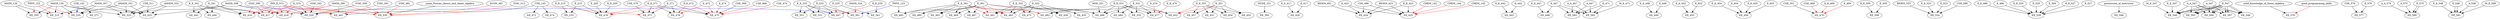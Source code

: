 digraph G {
    edge [color=black];
    MATH_126 -> EE_205;
    MATH_136 -> EE_205;
    edge [color=red];
    PHYS_122 -> EE_205;
    edge [color=black];
    MATH_126 -> EE_215;
    MATH_307 -> EE_215;
    MATH_136 -> EE_215;
    edge [color=red];
    PHYS_122 -> EE_215;
    edge [color=black];
    E_E_215 -> EE_233;
    E_215 -> EE_233;
    edge [color=black];
    MATH_136 -> EE_235;
    MATH_307 -> EE_235;
    AMATH_351 -> EE_235;
    edge [color=red];
    PHYS_122 -> EE_235;
    edge [color=blue];
    CSE_142 -> EE_235;
    edge [color=black];
    CSE_142 -> EE_271;
    edge [color=black];
    E_E_233 -> EE_331;
    E_233 -> EE_331;
    edge [color=black];
    E_E_331 -> EE_332;
    E_331 -> EE_332;
    edge [color=black];
    E_E_235 -> EE_341;
    E_235 -> EE_341;
    edge [color=black];
    E_E_233 -> EE_351;
    E_233 -> EE_351;
    edge [color=black];
    E_E_233 -> EE_361;
    E_233 -> EE_361;
    edge [color=red];
    MATH_324 -> EE_361;
    edge [color=blue];
    PHYS_123 -> EE_361;
    edge [color=black];
    HCDE_231 -> EE_393;
    edge [color=black];
    E_E_341 -> EE_416;
    E_341 -> EE_416;
    edge [color=red];
    STAT_390 -> EE_416;
    IND_E_315 -> EE_416;
    E_315 -> EE_416;
    edge [color=black];
    E_E_341 -> EE_417;
    E_341 -> EE_417;
    edge [color=red];
    IND_E_315 -> EE_417;
    E_315 -> EE_417;
    MATH_390 -> EE_417;
    STAT_390 -> EE_417;
    edge [color=black];
    MATH_308 -> EE_418;
    edge [color=red];
    MATH_390 -> EE_418;
    STAT_390 -> EE_418;
    IND_E_315 -> EE_418;
    E_315 -> EE_418;
    edge [color=black];
    E_E_417 -> EE_420;
    E_417 -> EE_420;
    edge [color=black];
    MATH_136 -> EE_423;
    MATH_307 -> EE_423;
    AMATH_351 -> EE_423;
    CSE_311 -> EE_423;
    MATH_308 -> EE_423;
    AMATH_352 -> EE_423;
    edge [color=black];
    BIOEN_401 -> EE_424;
    BIOEN_423 -> EE_424;
    E_E_423 -> EE_424;
    E_423 -> EE_424;
    CSE_486 -> EE_424;
    edge [color=black];
    BIOEN_423 -> EE_425;
    E_E_423 -> EE_425;
    E_423 -> EE_425;
    CSE_486 -> EE_425;
    edge [color=red];
    CHEM_142 -> EE_425;
    CHEM_144 -> EE_425;
    CHEM_145 -> EE_425;
    edge [color=black];
    E_E_332 -> EE_433;
    E_332 -> EE_433;
    edge [color=black];
    E_E_332 -> EE_436;
    E_332 -> EE_436;
    edge [color=black];
    E_E_341 -> EE_440;
    E_341 -> EE_440;
    edge [color=black];
    E_E_341 -> EE_442;
    E_341 -> EE_442;
    edge [color=black];
    E_E_442 -> EE_443;
    E_442 -> EE_443;
    edge [color=black];
    E_E_233 -> EE_447;
    E_233 -> EE_447;
    edge [color=red];
    E_E_235 -> EE_447;
    E_235 -> EE_447;
    edge [color=blue];
    MATH_308 -> EE_447;
    edge [color=black];
    E_E_447 -> EE_448;
    E_447 -> EE_448;
    edge [color=black];
    E_E_448 -> EE_449;
    E_448 -> EE_449;
    edge [color=black];
    E_E_351 -> EE_451;
    E_351 -> EE_451;
    edge [color=black];
    E_E_331 -> EE_452;
    E_331 -> EE_452;
    edge [color=red];
    E_E_351 -> EE_452;
    E_351 -> EE_452;
    edge [color=black];
    E_E_452 -> EE_453;
    E_452 -> EE_453;
    edge [color=black];
    E_E_351 -> EE_454;
    E_351 -> EE_454;
    edge [color=black];
    E_E_351 -> EE_455;
    E_351 -> EE_455;
    edge [color=black];
    E_E_454 -> EE_456;
    E_454 -> EE_456;
    E_E_455 -> EE_456;
    E_455 -> EE_456;
    edge [color=black];
    E_E_351 -> EE_457;
    E_351 -> EE_457;
    edge [color=black];
    CSE_143 -> EE_461;
    edge [color=red];
    MATH_390 -> EE_461;
    STAT_391 -> EE_461;
    IND_E_315 -> EE_461;
    E_315 -> EE_461;
    edge [color=black];
    E_E_361 -> EE_462;
    E_361 -> EE_462;
    edge [color=black];
    E_E_332 -> EE_463;
    E_332 -> EE_463;
    edge [color=red];
    E_E_361 -> EE_463;
    E_361 -> EE_463;
    edge [color=black];
    E_E_361 -> EE_464;
    E_361 -> EE_464;
    edge [color=black];
    E_E_361 -> EE_467;
    E_361 -> EE_467;
    edge [color=black];
    CSE_351 -> EE_470;
    edge [color=red];
    CSE_469 -> EE_470;
    E_E_469 -> EE_470;
    E_469 -> EE_470;
    edge [color=black];
    E_E_271 -> EE_471;
    E_271 -> EE_471;
    CSE_370 -> EE_471;
    edge [color=red];
    CSE_143 -> EE_471;
    edge [color=black];
    CSE_143 -> EE_472;
    edge [color=black];
    E_E_332 -> EE_473;
    E_332 -> EE_473;
    edge [color=black];
    CSE_143 -> EE_474;
    edge [color=black];
    E_E_271 -> EE_475;
    E_271 -> EE_475;
    CSE_369 -> EE_475;
    edge [color=red];
    CSE_466 -> EE_475;
    E_E_472 -> EE_475;
    E_472 -> EE_475;
    CSE_474 -> EE_475;
    E_474 -> EE_475;
    edge [color=black];
    E_E_205 -> EE_476;
    E_205 -> EE_476;
    E_E_215 -> EE_476;
    E_215 -> EE_476;
    edge [color=red];
    E_E_271 -> EE_476;
    E_271 -> EE_476;
    edge [color=black];
    E_E_331 -> EE_477;
    E_331 -> EE_477;
    edge [color=red];
    E_E_476 -> EE_477;
    E_476 -> EE_477;
    edge [color=black];
    E_E_271 -> EE_478;
    E_271 -> EE_478;
    edge [color=red];
    E_E_472 -> EE_478;
    E_472 -> EE_478;
    edge [color=black];
    E_E_361 -> EE_480;
    E_361 -> EE_480;
    edge [color=black];
    E_E_332 -> EE_481;
    E_332 -> EE_481;
    edge [color=red];
    E_E_361 -> EE_481;
    E_361 -> EE_481;
    edge [color=black];
    E_E_331 -> EE_482;
    E_331 -> EE_482;
    edge [color=red];
    E_E_361 -> EE_482;
    E_361 -> EE_482;
    edge [color=black];
    E_E_331 -> EE_484;
    E_331 -> EE_484;
    edge [color=black];
    E_E_361 -> EE_485;
    E_361 -> EE_485;
    PHYS_123 -> EE_485;
    edge [color=black];
    E_E_331 -> EE_486;
    E_331 -> EE_486;
    E_E_361 -> EE_486;
    E_361 -> EE_486;
    MSE_351 -> EE_486;
    edge [color=black];
    E_E_505 -> EE_508;
    E_505 -> EE_508;
    edge [color=black];
    STAT_342 -> EE_520;
    STAT_390 -> EE_520;
    STAT_481 -> EE_520;
    STAT_509 -> EE_520;
    IND_E_315 -> EE_520;
    E_315 -> EE_520;
    edge [color=black];
    MATH_136 -> EE_523;
    MATH_307 -> EE_523;
    AMATH_351 -> EE_523;
    CSE_311 -> EE_523;
    MATH_308 -> EE_523;
    AMATH_352 -> EE_523;
    edge [color=black];
    BIOEN_523 -> EE_524;
    E_E_523 -> EE_524;
    E_523 -> EE_524;
    CSE_586 -> EE_524;
    edge [color=black];
    E_E_486 -> EE_528;
    E_486 -> EE_528;
    E_E_520 -> EE_528;
    E_520 -> EE_528;
    E_504 -> EE_528;
    E_E_527 -> EE_528;
    E_527 -> EE_528;
    edge [color=black];
    some_Fourier_theory_and_linear_algebra -> EE_530;
    edge [color=red];
    MATH_390 -> EE_530;
    ECON_481 -> EE_530;
    STAT_481 -> EE_530;
    STAT_509 -> EE_530;
    STAT_513 -> EE_530;
    IND_E_315 -> EE_530;
    E_315 -> EE_530;
    edge [color=black];
    permission_of_instructor -> EE_546;
    edge [color=black];
    A_A_547 -> EE_548;
    A_547 -> EE_548;
    E_547 -> EE_548;
    E_547 -> EE_548;
    edge [color=black];
    A_A_547 -> EE_549;
    A_547 -> EE_549;
    E_E_547 -> EE_549;
    E_547 -> EE_549;
    M_E_547 -> EE_549;
    E_547 -> EE_549;
    edge [color=black];
    solid_knowledge_of_linear_algebra -> EE_576;
    edge [color=red];
    good_programming_skills -> EE_576;
    edge [color=black];
    CSE_576 -> EE_577;
    E_576 -> EE_577;
    edge [color=black];
    A_A_570 -> EE_580;
    A_570 -> EE_580;
    E_570 -> EE_580;
    E_570 -> EE_580;
    edge [color=black];
    E_E_548 -> EE_581;
    E_548 -> EE_581;
    A_548 -> EE_581;
    M_E_548 -> EE_581;
    E_548 -> EE_581;
    edge [color=black];
    A_A_447 -> EE_582;
    A_447 -> EE_582;
    E_447 -> EE_582;
    M_E_471 -> EE_582;
    E_471 -> EE_582;
    edge [color=black];
    A_A_447 -> EE_583;
    A_447 -> EE_583;
    E_447 -> EE_583;
    E_471 -> EE_583;
    edge [color=black];
    A_A_547 -> EE_593;
    A_547 -> EE_593;
    E_547 -> EE_593;
    E_547 -> EE_593;
    edge [color=black];
    A_A_547 -> EE_594;
    A_547 -> EE_594;
    E_547 -> EE_594;
    E_547 -> EE_594;
    edge [color=black];
    A_A_547 -> EE_597;
    A_547 -> EE_597;
    E_547 -> EE_597;
    E_547 -> EE_597;
}
